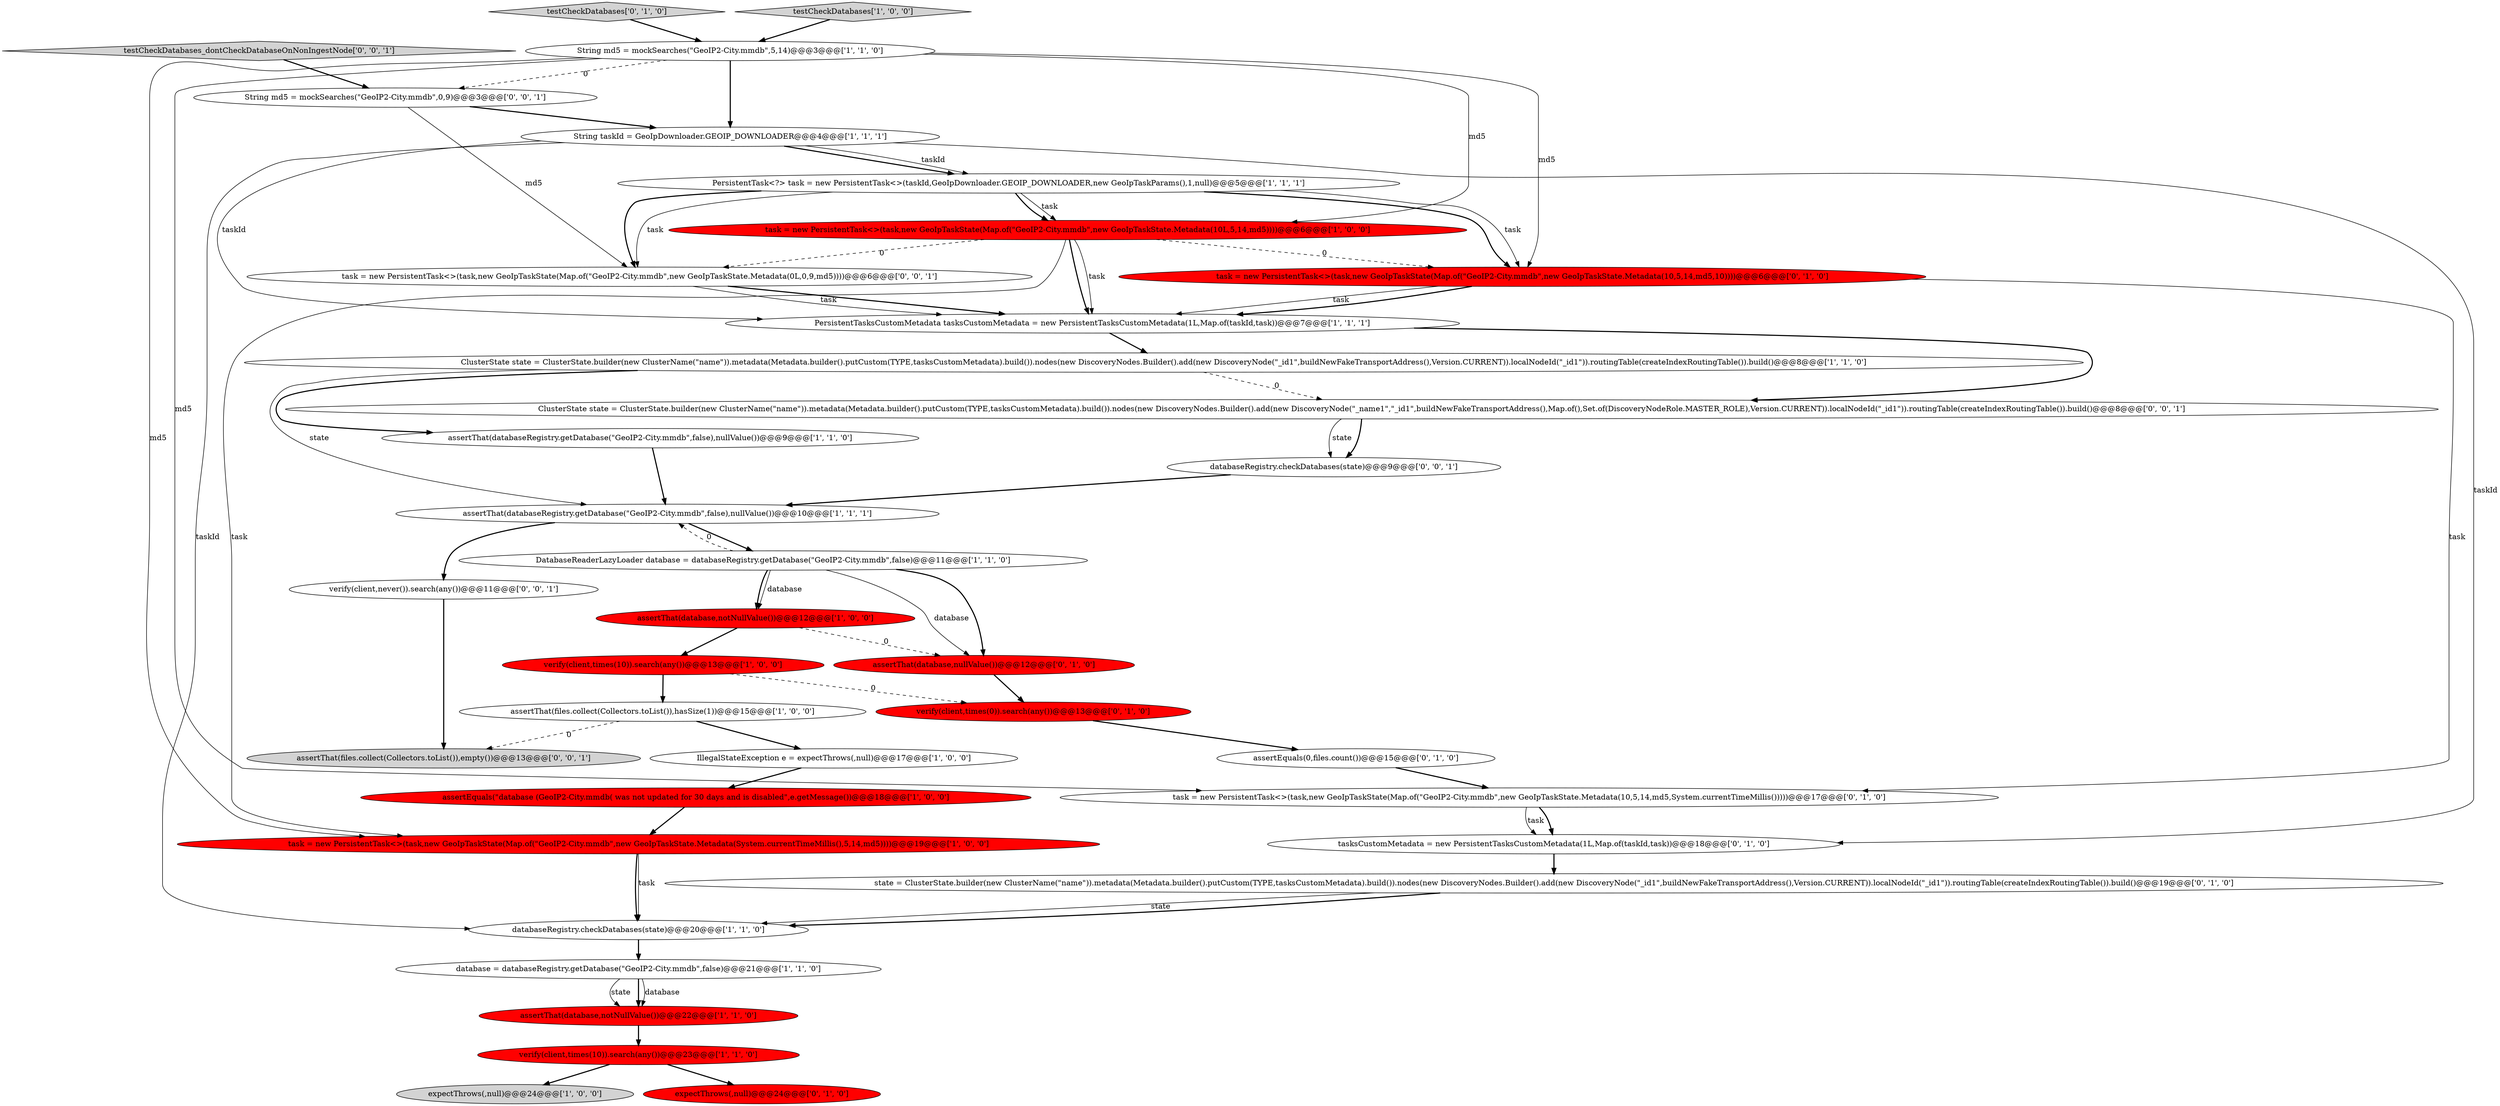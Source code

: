 digraph {
2 [style = filled, label = "task = new PersistentTask<>(task,new GeoIpTaskState(Map.of(\"GeoIP2-City.mmdb\",new GeoIpTaskState.Metadata(System.currentTimeMillis(),5,14,md5))))@@@19@@@['1', '0', '0']", fillcolor = red, shape = ellipse image = "AAA1AAABBB1BBB"];
8 [style = filled, label = "ClusterState state = ClusterState.builder(new ClusterName(\"name\")).metadata(Metadata.builder().putCustom(TYPE,tasksCustomMetadata).build()).nodes(new DiscoveryNodes.Builder().add(new DiscoveryNode(\"_id1\",buildNewFakeTransportAddress(),Version.CURRENT)).localNodeId(\"_id1\")).routingTable(createIndexRoutingTable()).build()@@@8@@@['1', '1', '0']", fillcolor = white, shape = ellipse image = "AAA0AAABBB1BBB"];
18 [style = filled, label = "PersistentTasksCustomMetadata tasksCustomMetadata = new PersistentTasksCustomMetadata(1L,Map.of(taskId,task))@@@7@@@['1', '1', '1']", fillcolor = white, shape = ellipse image = "AAA0AAABBB1BBB"];
25 [style = filled, label = "tasksCustomMetadata = new PersistentTasksCustomMetadata(1L,Map.of(taskId,task))@@@18@@@['0', '1', '0']", fillcolor = white, shape = ellipse image = "AAA0AAABBB2BBB"];
30 [style = filled, label = "String md5 = mockSearches(\"GeoIP2-City.mmdb\",0,9)@@@3@@@['0', '0', '1']", fillcolor = white, shape = ellipse image = "AAA0AAABBB3BBB"];
6 [style = filled, label = "task = new PersistentTask<>(task,new GeoIpTaskState(Map.of(\"GeoIP2-City.mmdb\",new GeoIpTaskState.Metadata(10L,5,14,md5))))@@@6@@@['1', '0', '0']", fillcolor = red, shape = ellipse image = "AAA1AAABBB1BBB"];
36 [style = filled, label = "ClusterState state = ClusterState.builder(new ClusterName(\"name\")).metadata(Metadata.builder().putCustom(TYPE,tasksCustomMetadata).build()).nodes(new DiscoveryNodes.Builder().add(new DiscoveryNode(\"_name1\",\"_id1\",buildNewFakeTransportAddress(),Map.of(),Set.of(DiscoveryNodeRole.MASTER_ROLE),Version.CURRENT)).localNodeId(\"_id1\")).routingTable(createIndexRoutingTable()).build()@@@8@@@['0', '0', '1']", fillcolor = white, shape = ellipse image = "AAA0AAABBB3BBB"];
35 [style = filled, label = "testCheckDatabases_dontCheckDatabaseOnNonIngestNode['0', '0', '1']", fillcolor = lightgray, shape = diamond image = "AAA0AAABBB3BBB"];
28 [style = filled, label = "assertThat(database,nullValue())@@@12@@@['0', '1', '0']", fillcolor = red, shape = ellipse image = "AAA1AAABBB2BBB"];
23 [style = filled, label = "testCheckDatabases['0', '1', '0']", fillcolor = lightgray, shape = diamond image = "AAA0AAABBB2BBB"];
1 [style = filled, label = "assertThat(database,notNullValue())@@@12@@@['1', '0', '0']", fillcolor = red, shape = ellipse image = "AAA1AAABBB1BBB"];
4 [style = filled, label = "verify(client,times(10)).search(any())@@@23@@@['1', '1', '0']", fillcolor = red, shape = ellipse image = "AAA1AAABBB1BBB"];
10 [style = filled, label = "IllegalStateException e = expectThrows(,null)@@@17@@@['1', '0', '0']", fillcolor = white, shape = ellipse image = "AAA0AAABBB1BBB"];
26 [style = filled, label = "verify(client,times(0)).search(any())@@@13@@@['0', '1', '0']", fillcolor = red, shape = ellipse image = "AAA1AAABBB2BBB"];
12 [style = filled, label = "DatabaseReaderLazyLoader database = databaseRegistry.getDatabase(\"GeoIP2-City.mmdb\",false)@@@11@@@['1', '1', '0']", fillcolor = white, shape = ellipse image = "AAA0AAABBB1BBB"];
29 [style = filled, label = "state = ClusterState.builder(new ClusterName(\"name\")).metadata(Metadata.builder().putCustom(TYPE,tasksCustomMetadata).build()).nodes(new DiscoveryNodes.Builder().add(new DiscoveryNode(\"_id1\",buildNewFakeTransportAddress(),Version.CURRENT)).localNodeId(\"_id1\")).routingTable(createIndexRoutingTable()).build()@@@19@@@['0', '1', '0']", fillcolor = white, shape = ellipse image = "AAA0AAABBB2BBB"];
19 [style = filled, label = "assertThat(databaseRegistry.getDatabase(\"GeoIP2-City.mmdb\",false),nullValue())@@@10@@@['1', '1', '1']", fillcolor = white, shape = ellipse image = "AAA0AAABBB1BBB"];
9 [style = filled, label = "verify(client,times(10)).search(any())@@@13@@@['1', '0', '0']", fillcolor = red, shape = ellipse image = "AAA1AAABBB1BBB"];
24 [style = filled, label = "task = new PersistentTask<>(task,new GeoIpTaskState(Map.of(\"GeoIP2-City.mmdb\",new GeoIpTaskState.Metadata(10,5,14,md5,10))))@@@6@@@['0', '1', '0']", fillcolor = red, shape = ellipse image = "AAA1AAABBB2BBB"];
13 [style = filled, label = "PersistentTask<?> task = new PersistentTask<>(taskId,GeoIpDownloader.GEOIP_DOWNLOADER,new GeoIpTaskParams(),1,null)@@@5@@@['1', '1', '1']", fillcolor = white, shape = ellipse image = "AAA0AAABBB1BBB"];
11 [style = filled, label = "String md5 = mockSearches(\"GeoIP2-City.mmdb\",5,14)@@@3@@@['1', '1', '0']", fillcolor = white, shape = ellipse image = "AAA0AAABBB1BBB"];
34 [style = filled, label = "task = new PersistentTask<>(task,new GeoIpTaskState(Map.of(\"GeoIP2-City.mmdb\",new GeoIpTaskState.Metadata(0L,0,9,md5))))@@@6@@@['0', '0', '1']", fillcolor = white, shape = ellipse image = "AAA0AAABBB3BBB"];
21 [style = filled, label = "assertEquals(0,files.count())@@@15@@@['0', '1', '0']", fillcolor = white, shape = ellipse image = "AAA0AAABBB2BBB"];
0 [style = filled, label = "testCheckDatabases['1', '0', '0']", fillcolor = lightgray, shape = diamond image = "AAA0AAABBB1BBB"];
5 [style = filled, label = "assertThat(databaseRegistry.getDatabase(\"GeoIP2-City.mmdb\",false),nullValue())@@@9@@@['1', '1', '0']", fillcolor = white, shape = ellipse image = "AAA0AAABBB1BBB"];
3 [style = filled, label = "assertThat(database,notNullValue())@@@22@@@['1', '1', '0']", fillcolor = red, shape = ellipse image = "AAA1AAABBB1BBB"];
20 [style = filled, label = "databaseRegistry.checkDatabases(state)@@@20@@@['1', '1', '0']", fillcolor = white, shape = ellipse image = "AAA0AAABBB1BBB"];
32 [style = filled, label = "databaseRegistry.checkDatabases(state)@@@9@@@['0', '0', '1']", fillcolor = white, shape = ellipse image = "AAA0AAABBB3BBB"];
15 [style = filled, label = "database = databaseRegistry.getDatabase(\"GeoIP2-City.mmdb\",false)@@@21@@@['1', '1', '0']", fillcolor = white, shape = ellipse image = "AAA0AAABBB1BBB"];
7 [style = filled, label = "assertEquals(\"database (GeoIP2-City.mmdb( was not updated for 30 days and is disabled\",e.getMessage())@@@18@@@['1', '0', '0']", fillcolor = red, shape = ellipse image = "AAA1AAABBB1BBB"];
33 [style = filled, label = "verify(client,never()).search(any())@@@11@@@['0', '0', '1']", fillcolor = white, shape = ellipse image = "AAA0AAABBB3BBB"];
31 [style = filled, label = "assertThat(files.collect(Collectors.toList()),empty())@@@13@@@['0', '0', '1']", fillcolor = lightgray, shape = ellipse image = "AAA0AAABBB3BBB"];
22 [style = filled, label = "task = new PersistentTask<>(task,new GeoIpTaskState(Map.of(\"GeoIP2-City.mmdb\",new GeoIpTaskState.Metadata(10,5,14,md5,System.currentTimeMillis()))))@@@17@@@['0', '1', '0']", fillcolor = white, shape = ellipse image = "AAA0AAABBB2BBB"];
16 [style = filled, label = "expectThrows(,null)@@@24@@@['1', '0', '0']", fillcolor = lightgray, shape = ellipse image = "AAA0AAABBB1BBB"];
17 [style = filled, label = "String taskId = GeoIpDownloader.GEOIP_DOWNLOADER@@@4@@@['1', '1', '1']", fillcolor = white, shape = ellipse image = "AAA0AAABBB1BBB"];
27 [style = filled, label = "expectThrows(,null)@@@24@@@['0', '1', '0']", fillcolor = red, shape = ellipse image = "AAA1AAABBB2BBB"];
14 [style = filled, label = "assertThat(files.collect(Collectors.toList()),hasSize(1))@@@15@@@['1', '0', '0']", fillcolor = white, shape = ellipse image = "AAA0AAABBB1BBB"];
19->33 [style = bold, label=""];
22->25 [style = bold, label=""];
13->34 [style = bold, label=""];
2->20 [style = solid, label="task"];
2->20 [style = bold, label=""];
29->20 [style = solid, label="state"];
11->22 [style = solid, label="md5"];
30->17 [style = bold, label=""];
13->24 [style = bold, label=""];
12->28 [style = bold, label=""];
15->3 [style = solid, label="state"];
11->24 [style = solid, label="md5"];
22->25 [style = solid, label="task"];
19->12 [style = bold, label=""];
24->18 [style = solid, label="task"];
6->18 [style = bold, label=""];
30->34 [style = solid, label="md5"];
13->6 [style = solid, label="task"];
34->18 [style = bold, label=""];
14->10 [style = bold, label=""];
0->11 [style = bold, label=""];
36->32 [style = bold, label=""];
28->26 [style = bold, label=""];
6->2 [style = solid, label="task"];
18->36 [style = bold, label=""];
11->2 [style = solid, label="md5"];
34->18 [style = solid, label="task"];
6->34 [style = dashed, label="0"];
25->29 [style = bold, label=""];
32->19 [style = bold, label=""];
36->32 [style = solid, label="state"];
1->28 [style = dashed, label="0"];
15->3 [style = bold, label=""];
12->1 [style = bold, label=""];
24->18 [style = bold, label=""];
10->7 [style = bold, label=""];
3->4 [style = bold, label=""];
12->1 [style = solid, label="database"];
8->36 [style = dashed, label="0"];
1->9 [style = bold, label=""];
6->18 [style = solid, label="task"];
26->21 [style = bold, label=""];
5->19 [style = bold, label=""];
17->18 [style = solid, label="taskId"];
29->20 [style = bold, label=""];
17->20 [style = solid, label="taskId"];
8->5 [style = bold, label=""];
12->19 [style = dashed, label="0"];
21->22 [style = bold, label=""];
7->2 [style = bold, label=""];
6->24 [style = dashed, label="0"];
4->27 [style = bold, label=""];
11->6 [style = solid, label="md5"];
9->26 [style = dashed, label="0"];
24->22 [style = solid, label="task"];
9->14 [style = bold, label=""];
13->24 [style = solid, label="task"];
33->31 [style = bold, label=""];
15->3 [style = solid, label="database"];
11->17 [style = bold, label=""];
17->13 [style = bold, label=""];
18->8 [style = bold, label=""];
17->13 [style = solid, label="taskId"];
13->6 [style = bold, label=""];
23->11 [style = bold, label=""];
17->25 [style = solid, label="taskId"];
12->28 [style = solid, label="database"];
11->30 [style = dashed, label="0"];
20->15 [style = bold, label=""];
35->30 [style = bold, label=""];
8->19 [style = solid, label="state"];
13->34 [style = solid, label="task"];
4->16 [style = bold, label=""];
14->31 [style = dashed, label="0"];
}
